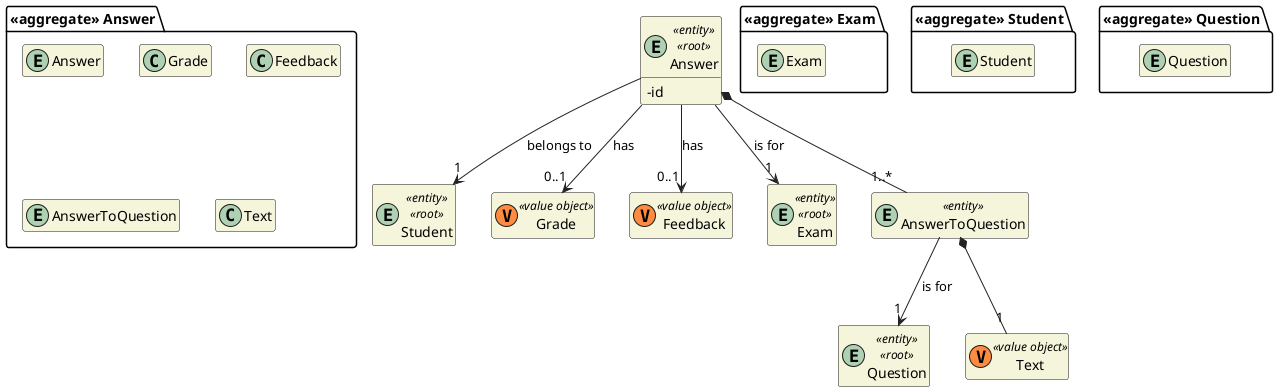 @startuml DM-EXAM
'https://plantuml.com/class-diagram

skinparam classAttributeIconSize 0
hide empty attributes
hide empty methods
skinparam classBackgroundColor beige
skinparam ArrowColor #222222

package "<<aggregate>> Exam" {
  entity Exam
}

package "<<aggregate>> Student" {
  entity Student
}

entity Student <<entity>> <<root>> {
}

package "<<aggregate>> Question" {
  entity Question
}

entity Question <<entity>> <<root>> {
}

package "<<aggregate>> Answer" {
  entity Answer

  class Grade
  class Feedback

  entity AnswerToQuestion
  class Text
}

entity Answer <<entity>> <<root>> {
  - id
}

class Grade <<(V,#FF8B40) value object>> {}
class Feedback <<(V,#FF8B40) value object>> {}
class Text <<(V,#FF8B40) value object>> {}

entity Exam <<entity>> <<root>> {}
entity AnswerToQuestion <<entity>> {}

Answer --> "1" Student : belongs to
Answer --> "1" Exam : is for
Answer --> "0..1" Grade : has
Answer --> "0..1" Feedback : has

AnswerToQuestion --> "1" Question : is for
AnswerToQuestion *-- "1" Text

Answer *-- "1..*" AnswerToQuestion

@enduml
